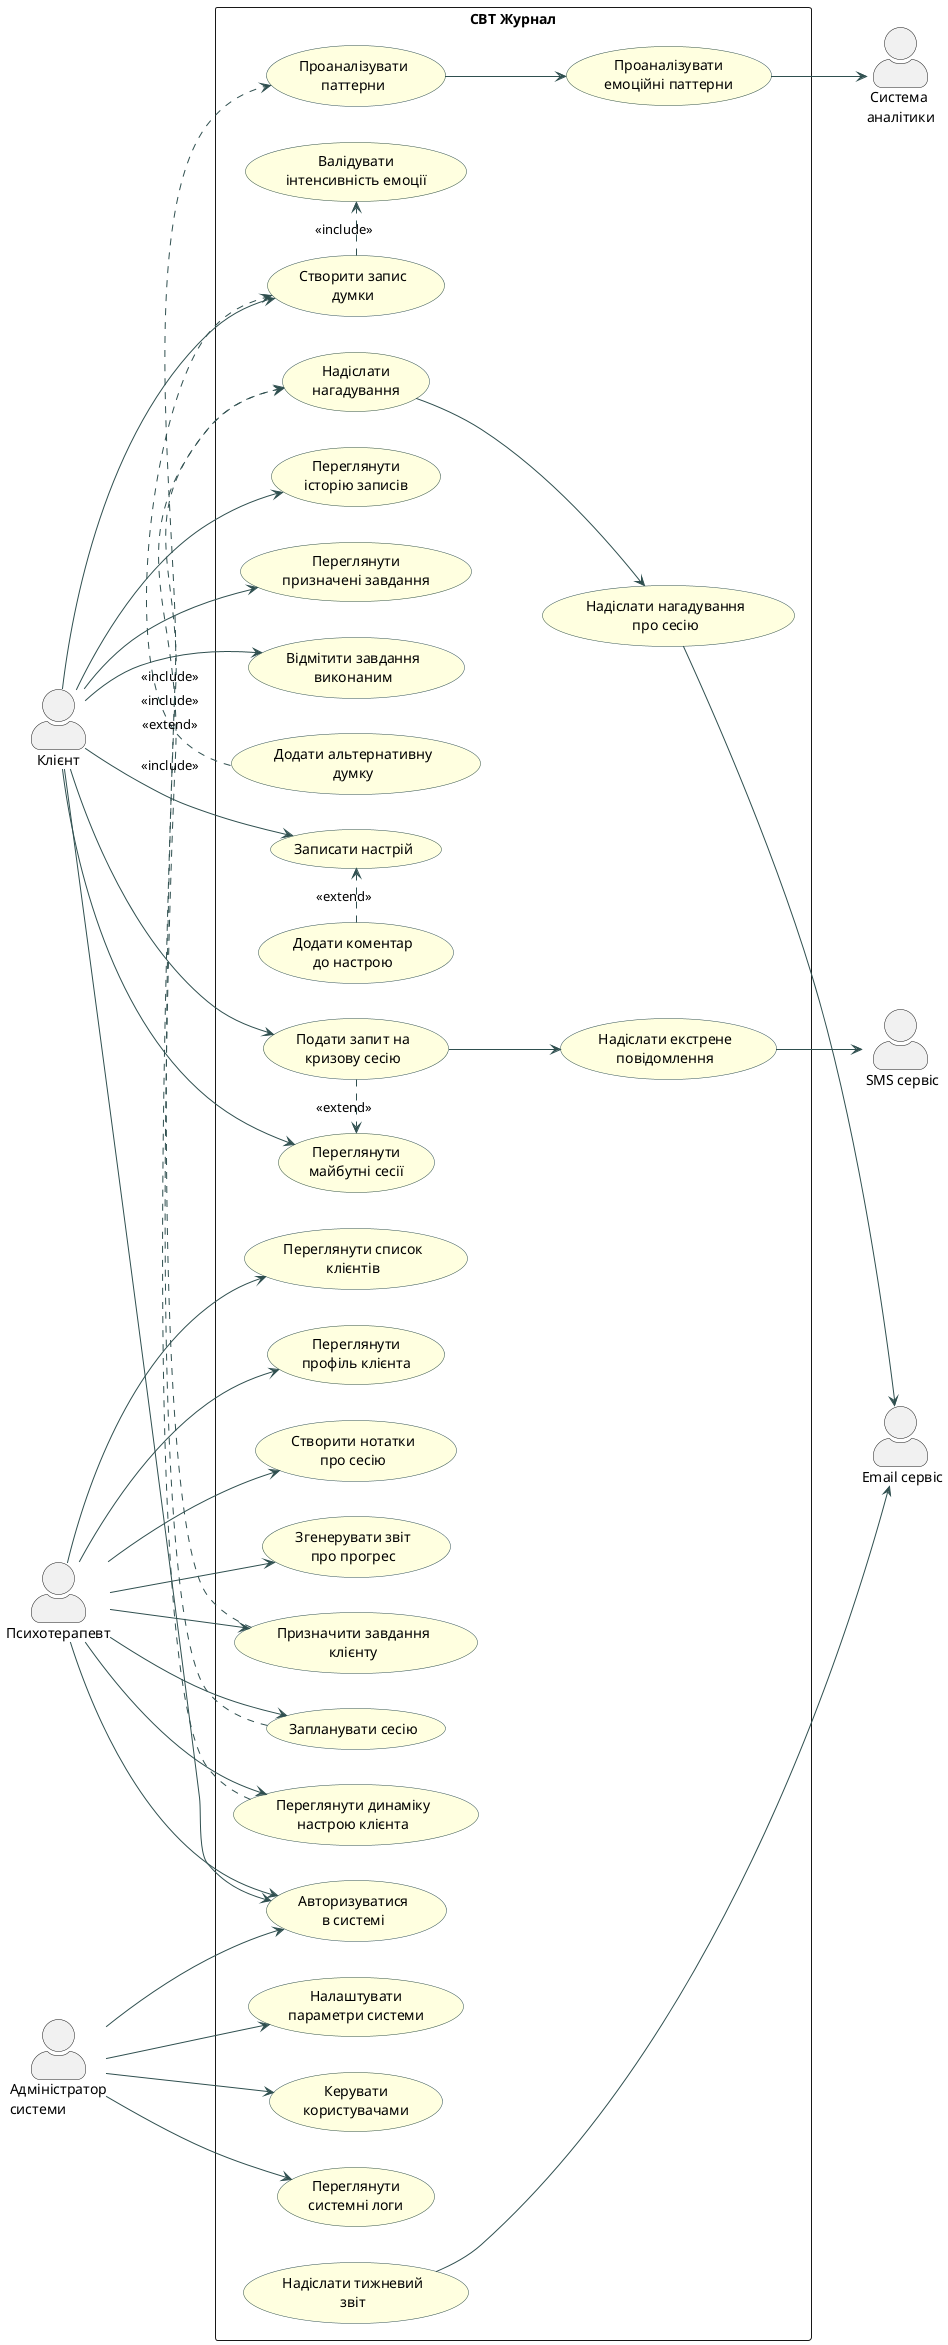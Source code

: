 @startuml CBT_Journal_Use_Case

left to right direction
skinparam packageStyle rectangle

skinparam actorStyle awesome
skinparam usecase {
    BackgroundColor LightYellow
    BorderColor DarkSlateGray
    ArrowColor DarkSlateGray
}

actor "Клієнт" as Client
actor "Психотерапевт" as Therapist
actor "Адміністратор\nсистеми" as Admin

actor " Email сервіс" as Email
actor " SMS сервіс" as SMS
actor " Система\nаналітики" as Analytics

rectangle "CBT Журнал" {
    
    usecase "Авторизуватися\nв системі" as UC1
    usecase "Створити запис\nдумки" as UC2
    usecase "Записати настрій" as UC3
    usecase "Переглянути\nісторію записів" as UC4
    usecase "Переглянути\nпризначені завдання" as UC5
    usecase "Відмітити завдання\nвиконаним" as UC6
    usecase "Переглянути\nмайбутні сесії" as UC7
    usecase "Подати запит на\nкризову сесію" as UC8
    
    usecase "Переглянути список\nклієнтів" as UC9
    usecase "Переглянути\nпрофіль клієнта" as UC10
    usecase "Призначити завдання\nклієнту" as UC11
    usecase "Створити нотатки\nпро сесію" as UC12
    usecase "Запланувати сесію" as UC13
    usecase "Переглянути динаміку\nнастрою клієнта" as UC14
    usecase "Згенерувати звіт\nпро прогрес" as UC15
    
    usecase "Керувати\nкористувачами" as UC16
    usecase "Переглянути\nсистемні логи" as UC17
    usecase "Налаштувати\nпараметри системи" as UC18
    
    usecase "Валідувати\nінтенсивність емоції" as UC19
    usecase "Надіслати\nнагадування" as UC20
    usecase "Проаналізувати\nпаттерни" as UC21
    
    usecase "Додати альтернативну\nдумку" as UC22
    usecase "Додати коментар\nдо настрою" as UC23

    usecase "Надіслати нагадування\nпро сесію" as UC24
    usecase "Надіслати тижневий\nзвіт" as UC25
    usecase "Надіслати екстрене\nповідомлення" as UC26
    usecase "Проаналізувати\nемоційні паттерни" as UC27
}

Client --> UC1
Client --> UC2
Client --> UC3
Client --> UC4
Client --> UC5
Client --> UC6
Client --> UC7
Client --> UC8

Therapist --> UC1
Therapist --> UC9
Therapist --> UC10
Therapist --> UC11
Therapist --> UC12
Therapist --> UC13
Therapist --> UC14
Therapist --> UC15

Admin --> UC1
Admin --> UC16
Admin --> UC17
Admin --> UC18

UC2 .> UC19 : <<include>>
UC11 .> UC20 : <<include>>
UC13 .> UC20 : <<include>>
UC14 .> UC21 : <<include>>

UC22 .> UC2 : <<extend>>
UC23 .> UC3 : <<extend>>
UC8 .> UC7 : <<extend>>

UC20 --> UC24
UC24 --> Email
UC25 --> Email

UC26 --> SMS
UC8 --> UC26

UC21 --> UC27
UC27 --> Analytics

@enduml
